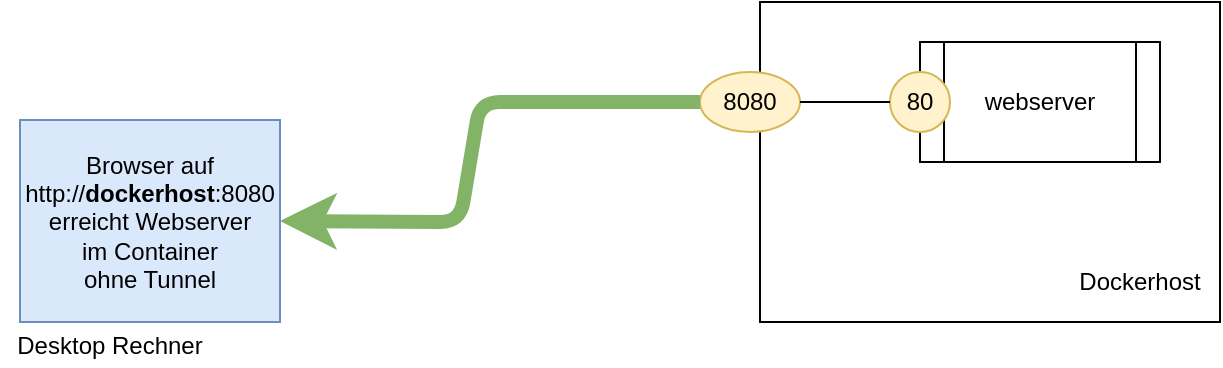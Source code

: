 <mxfile version="10.6.0" type="device"><diagram id="tjAyMpjNQhgPj_rSlWDu" name="Page-1"><mxGraphModel dx="1392" dy="756" grid="1" gridSize="10" guides="1" tooltips="1" connect="1" arrows="1" fold="1" page="1" pageScale="1" pageWidth="827" pageHeight="1169" math="0" shadow="0"><root><mxCell id="0"/><mxCell id="1" parent="0"/><mxCell id="7WEkXrknU3RjiOr6F22L-1" value="&lt;div&gt;Browser auf &lt;br&gt;&lt;/div&gt;&lt;div&gt;http://&lt;b&gt;dockerhost&lt;/b&gt;:8080&lt;/div&gt;&lt;div&gt;erreicht Webserver &lt;br&gt;&lt;/div&gt;&lt;div&gt;im Container&lt;/div&gt;&lt;div&gt;ohne Tunnel&lt;br&gt;&lt;/div&gt;" style="rounded=0;whiteSpace=wrap;html=1;fillColor=#dae8fc;strokeColor=#6c8ebf;" vertex="1" parent="1"><mxGeometry x="40" y="197" width="130" height="101" as="geometry"/></mxCell><mxCell id="7WEkXrknU3RjiOr6F22L-2" value="" style="rounded=0;whiteSpace=wrap;html=1;" vertex="1" parent="1"><mxGeometry x="410" y="138" width="230" height="160" as="geometry"/></mxCell><mxCell id="7WEkXrknU3RjiOr6F22L-3" value="webserver" style="shape=process;whiteSpace=wrap;html=1;backgroundOutline=1;" vertex="1" parent="1"><mxGeometry x="490" y="158" width="120" height="60" as="geometry"/></mxCell><mxCell id="7WEkXrknU3RjiOr6F22L-4" value="80" style="ellipse;whiteSpace=wrap;html=1;aspect=fixed;fillColor=#fff2cc;strokeColor=#d6b656;" vertex="1" parent="1"><mxGeometry x="475" y="173" width="30" height="30" as="geometry"/></mxCell><mxCell id="7WEkXrknU3RjiOr6F22L-10" value="Dockerhost" style="text;html=1;strokeColor=none;fillColor=none;align=center;verticalAlign=middle;whiteSpace=wrap;rounded=0;" vertex="1" parent="1"><mxGeometry x="580" y="268" width="40" height="20" as="geometry"/></mxCell><mxCell id="7WEkXrknU3RjiOr6F22L-15" value="Desktop Rechner" style="text;html=1;strokeColor=none;fillColor=none;align=center;verticalAlign=middle;whiteSpace=wrap;rounded=0;" vertex="1" parent="1"><mxGeometry x="30" y="300" width="110" height="20" as="geometry"/></mxCell><mxCell id="7WEkXrknU3RjiOr6F22L-16" value="8080" style="ellipse;whiteSpace=wrap;html=1;fillColor=#fff2cc;strokeColor=#d6b656;" vertex="1" parent="1"><mxGeometry x="380" y="173" width="50" height="30" as="geometry"/></mxCell><mxCell id="7WEkXrknU3RjiOr6F22L-19" value="" style="endArrow=none;html=1;strokeWidth=1;entryX=1;entryY=0.5;entryDx=0;entryDy=0;exitX=0;exitY=0.5;exitDx=0;exitDy=0;" edge="1" parent="1" source="7WEkXrknU3RjiOr6F22L-4" target="7WEkXrknU3RjiOr6F22L-16"><mxGeometry width="50" height="50" relative="1" as="geometry"><mxPoint x="30" y="368" as="sourcePoint"/><mxPoint x="80" y="318" as="targetPoint"/></mxGeometry></mxCell><mxCell id="7WEkXrknU3RjiOr6F22L-20" value="" style="endArrow=classic;html=1;strokeWidth=7;exitX=0;exitY=0.5;exitDx=0;exitDy=0;entryX=1;entryY=0.5;entryDx=0;entryDy=0;fillColor=#d5e8d4;strokeColor=#82b366;" edge="1" parent="1" source="7WEkXrknU3RjiOr6F22L-16" target="7WEkXrknU3RjiOr6F22L-1"><mxGeometry width="50" height="50" relative="1" as="geometry"><mxPoint x="30" y="370" as="sourcePoint"/><mxPoint x="80" y="320" as="targetPoint"/><Array as="points"><mxPoint x="270" y="188"/><mxPoint x="260" y="248"/></Array></mxGeometry></mxCell></root></mxGraphModel></diagram></mxfile>
